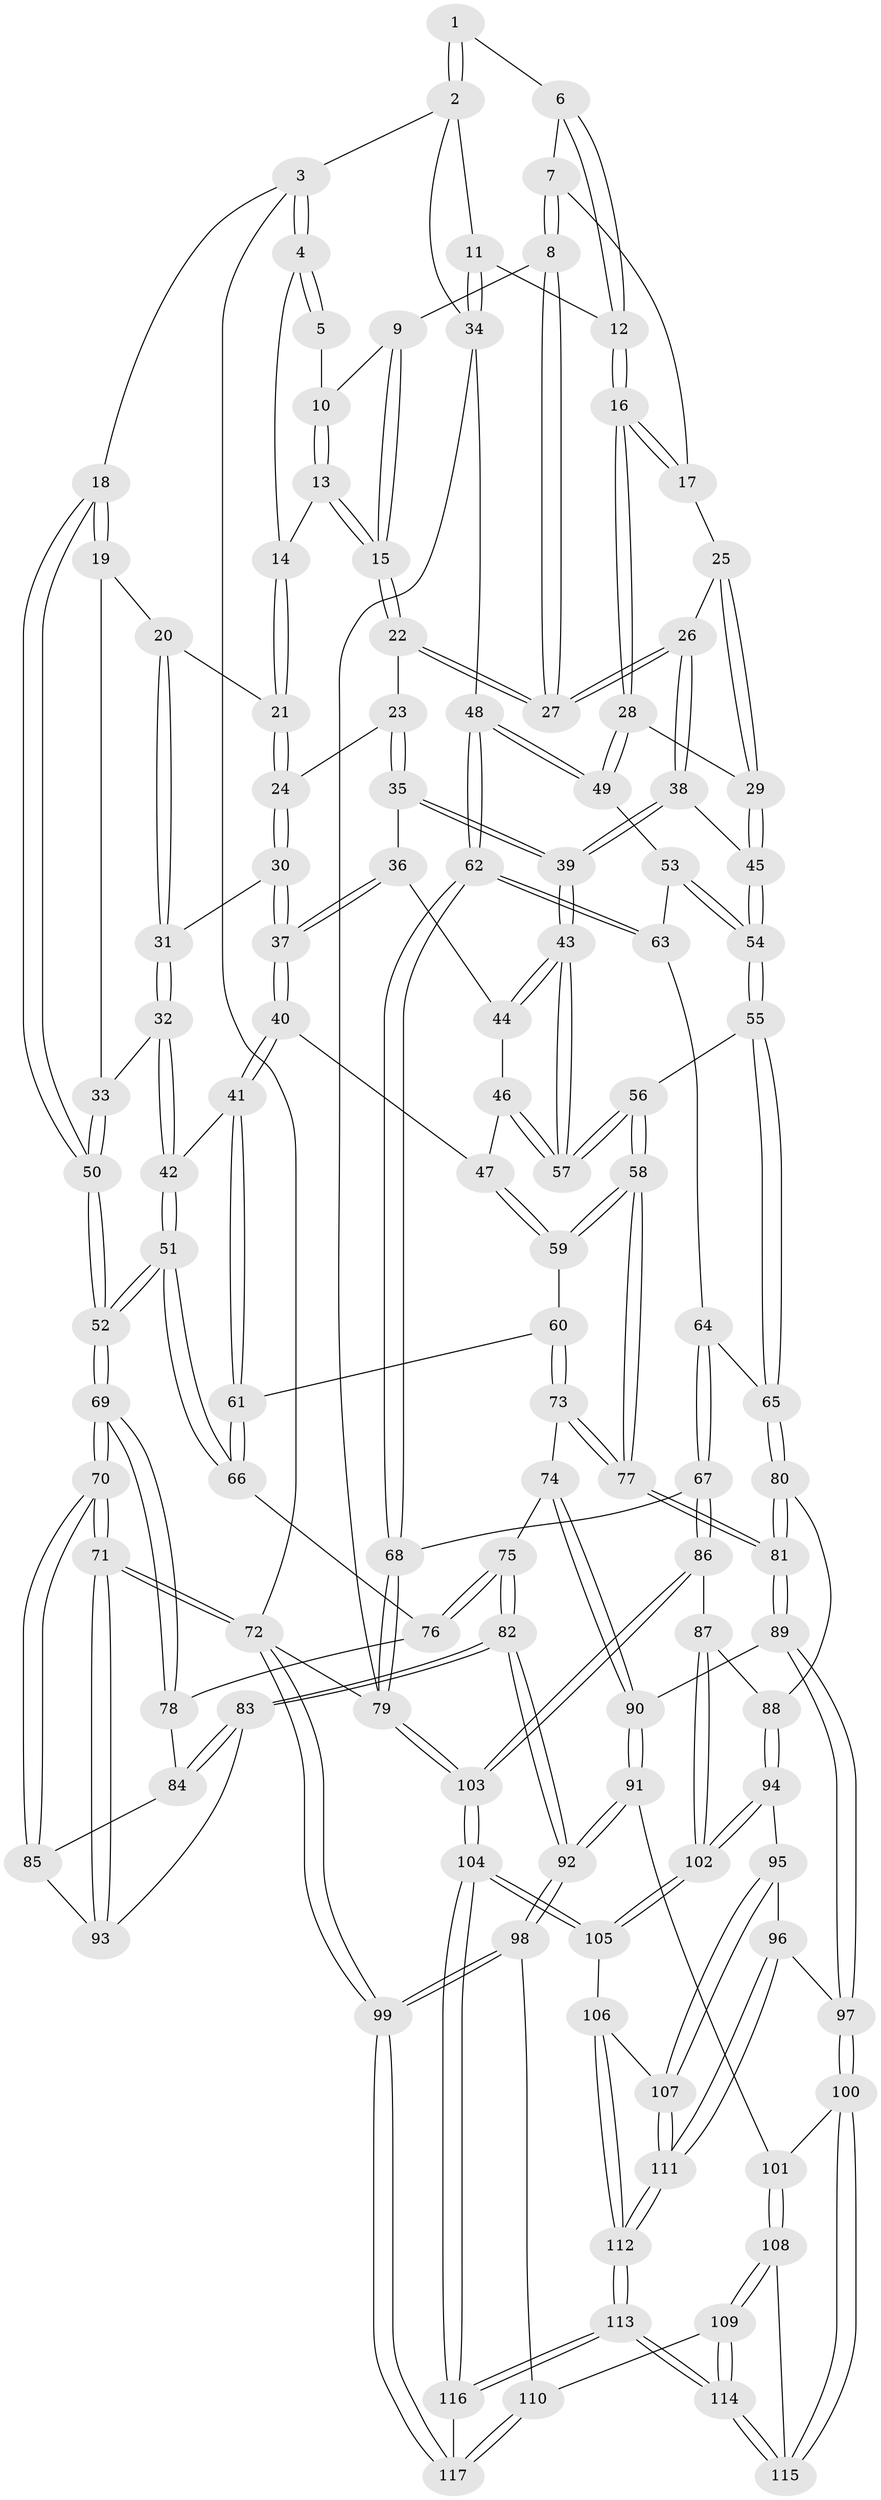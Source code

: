 // coarse degree distribution, {3: 0.4915254237288136, 4: 0.288135593220339, 2: 0.1694915254237288, 5: 0.05084745762711865}
// Generated by graph-tools (version 1.1) at 2025/54/03/04/25 22:54:22]
// undirected, 117 vertices, 289 edges
graph export_dot {
  node [color=gray90,style=filled];
  1 [pos="+0.6959258601897089+0"];
  2 [pos="+1+0"];
  3 [pos="+0+0"];
  4 [pos="+0.21508446129621928+0"];
  5 [pos="+0.3770940644624937+0"];
  6 [pos="+0.6939923180834121+0"];
  7 [pos="+0.6051393596606871+0.07823717972651616"];
  8 [pos="+0.5142839487047083+0.1331179706316022"];
  9 [pos="+0.4293177749006012+0.010710633576126964"];
  10 [pos="+0.40901662909536124+0"];
  11 [pos="+0.8677927394308788+0.14638634171573978"];
  12 [pos="+0.8025268967680423+0.21722705686290522"];
  13 [pos="+0.34417113728977666+0.13485971298249114"];
  14 [pos="+0.2131321979726399+0.06481950556819001"];
  15 [pos="+0.3782582822842657+0.17411975773062302"];
  16 [pos="+0.7987743257466317+0.23180524683201187"];
  17 [pos="+0.6554632159632672+0.14111697119252153"];
  18 [pos="+0+0"];
  19 [pos="+0.11388470700096621+0.16026614726198152"];
  20 [pos="+0.12234701841290073+0.15479448249778038"];
  21 [pos="+0.20517921960821642+0.08938881199590593"];
  22 [pos="+0.385919665872382+0.19481448926209902"];
  23 [pos="+0.3677193293998806+0.2113633690979586"];
  24 [pos="+0.2454732253123027+0.1924699369921233"];
  25 [pos="+0.6044059323228028+0.1839146948707266"];
  26 [pos="+0.5004425189139968+0.2080308435607153"];
  27 [pos="+0.49664292357442597+0.2018693492979484"];
  28 [pos="+0.8006762751275865+0.2566763210339626"];
  29 [pos="+0.7038246140351849+0.2776680092402794"];
  30 [pos="+0.2295542266711019+0.24786363316166488"];
  31 [pos="+0.2109392305161812+0.2580322331689527"];
  32 [pos="+0.12003883360075383+0.32386047340039553"];
  33 [pos="+0.04629768654886221+0.2794442208821922"];
  34 [pos="+1+0.0013305238377890826"];
  35 [pos="+0.3575027886521137+0.24569310335976247"];
  36 [pos="+0.3489099089203364+0.2591497169046459"];
  37 [pos="+0.2808772245380525+0.2910933284370418"];
  38 [pos="+0.5432219285391331+0.32460934821034704"];
  39 [pos="+0.48622301020497694+0.37857907573590444"];
  40 [pos="+0.2788411303342312+0.4110800539530475"];
  41 [pos="+0.20377912409159493+0.44239800977096533"];
  42 [pos="+0.1576839255937191+0.3912058738627818"];
  43 [pos="+0.46130386454471856+0.4100850746028012"];
  44 [pos="+0.35091516612743473+0.270998998477135"];
  45 [pos="+0.54974150885312+0.3253651947350958"];
  46 [pos="+0.34766917950032444+0.40076802678618845"];
  47 [pos="+0.28696155405728885+0.4113992755811271"];
  48 [pos="+1+0.40841955771574445"];
  49 [pos="+0.8053232899313811+0.2627512626810305"];
  50 [pos="+0+0.2955147071774396"];
  51 [pos="+0+0.5108533122669386"];
  52 [pos="+0+0.4849818756103763"];
  53 [pos="+0.7379672929787643+0.4438791791613759"];
  54 [pos="+0.6694281030994704+0.47891355600117524"];
  55 [pos="+0.623304526172209+0.5769232395711558"];
  56 [pos="+0.47968647412742255+0.5373391032386023"];
  57 [pos="+0.46074234534435676+0.41091013934598597"];
  58 [pos="+0.4197411580388921+0.5975134044985606"];
  59 [pos="+0.34797763822760674+0.5191383606295153"];
  60 [pos="+0.20915320356910425+0.5200694895865745"];
  61 [pos="+0.19448646126202576+0.48578007510204924"];
  62 [pos="+1+0.46663020461616744"];
  63 [pos="+0.7795290010628254+0.4854851868783898"];
  64 [pos="+0.7885021884241381+0.5419938339973565"];
  65 [pos="+0.6292817107083907+0.5869657521995493"];
  66 [pos="+0.03697367513701232+0.5534719232830311"];
  67 [pos="+0.9019058110681671+0.6904370226892316"];
  68 [pos="+1+0.6083954223098508"];
  69 [pos="+0+0.6772164226698092"];
  70 [pos="+0+0.7365726121176064"];
  71 [pos="+0+1"];
  72 [pos="+0+1"];
  73 [pos="+0.2234575648415487+0.5601864428406227"];
  74 [pos="+0.16102281293284207+0.6492634623412127"];
  75 [pos="+0.15701577899782426+0.6518158806173108"];
  76 [pos="+0.05520523564047759+0.5923835896627624"];
  77 [pos="+0.3756050855288916+0.6665050190236304"];
  78 [pos="+0.0504418035682507+0.662359929203571"];
  79 [pos="+1+1"];
  80 [pos="+0.6582800115645344+0.665387681082383"];
  81 [pos="+0.37574315500451+0.6881750334575272"];
  82 [pos="+0.11600580038194663+0.7426736729737544"];
  83 [pos="+0.09896657050766722+0.7369096326366545"];
  84 [pos="+0.052244753560655596+0.6686074996501687"];
  85 [pos="+0+0.7203600172766105"];
  86 [pos="+0.8558030106526615+0.725298340341047"];
  87 [pos="+0.8224112262528646+0.7277053543675529"];
  88 [pos="+0.660490742868228+0.6696287684056399"];
  89 [pos="+0.37335638027081175+0.7116247706425909"];
  90 [pos="+0.2933616377312602+0.7360635126701066"];
  91 [pos="+0.1722775442534604+0.8086664888883752"];
  92 [pos="+0.1575092940855084+0.8091256616538911"];
  93 [pos="+0.08323266862809624+0.7400141422611494"];
  94 [pos="+0.564058772749915+0.7957559023821659"];
  95 [pos="+0.5213107071357527+0.8044704883972346"];
  96 [pos="+0.4230873046320411+0.782008351485697"];
  97 [pos="+0.4102344273556069+0.7759649700522983"];
  98 [pos="+0.049265428289915675+0.9590570405291998"];
  99 [pos="+0+1"];
  100 [pos="+0.36504107017467957+0.8531249975483334"];
  101 [pos="+0.22863218916990602+0.8632163992635254"];
  102 [pos="+0.6753779681676241+0.9043888754816255"];
  103 [pos="+0.9391008390509837+1"];
  104 [pos="+0.8420327395045708+1"];
  105 [pos="+0.67859951729609+0.9451621816978991"];
  106 [pos="+0.5619123880062441+0.9395080574054412"];
  107 [pos="+0.5253695227329747+0.8850487260347948"];
  108 [pos="+0.24965788175964118+0.9156659518892273"];
  109 [pos="+0.2503619277324888+0.9308122959654406"];
  110 [pos="+0.24622859731407798+0.9339904870432556"];
  111 [pos="+0.46554924038747353+0.9841477838436291"];
  112 [pos="+0.4544185254227093+1"];
  113 [pos="+0.41530392682321465+1"];
  114 [pos="+0.35160161594921924+0.987076803870745"];
  115 [pos="+0.36431789942390197+0.8557339868472817"];
  116 [pos="+0.415596086500906+1"];
  117 [pos="+0.12668473148810092+1"];
  1 -- 2;
  1 -- 2;
  1 -- 6;
  2 -- 3;
  2 -- 11;
  2 -- 34;
  3 -- 4;
  3 -- 4;
  3 -- 18;
  3 -- 72;
  4 -- 5;
  4 -- 5;
  4 -- 14;
  5 -- 10;
  6 -- 7;
  6 -- 12;
  6 -- 12;
  7 -- 8;
  7 -- 8;
  7 -- 17;
  8 -- 9;
  8 -- 27;
  8 -- 27;
  9 -- 10;
  9 -- 15;
  9 -- 15;
  10 -- 13;
  10 -- 13;
  11 -- 12;
  11 -- 34;
  11 -- 34;
  12 -- 16;
  12 -- 16;
  13 -- 14;
  13 -- 15;
  13 -- 15;
  14 -- 21;
  14 -- 21;
  15 -- 22;
  15 -- 22;
  16 -- 17;
  16 -- 17;
  16 -- 28;
  16 -- 28;
  17 -- 25;
  18 -- 19;
  18 -- 19;
  18 -- 50;
  18 -- 50;
  19 -- 20;
  19 -- 33;
  20 -- 21;
  20 -- 31;
  20 -- 31;
  21 -- 24;
  21 -- 24;
  22 -- 23;
  22 -- 27;
  22 -- 27;
  23 -- 24;
  23 -- 35;
  23 -- 35;
  24 -- 30;
  24 -- 30;
  25 -- 26;
  25 -- 29;
  25 -- 29;
  26 -- 27;
  26 -- 27;
  26 -- 38;
  26 -- 38;
  28 -- 29;
  28 -- 49;
  28 -- 49;
  29 -- 45;
  29 -- 45;
  30 -- 31;
  30 -- 37;
  30 -- 37;
  31 -- 32;
  31 -- 32;
  32 -- 33;
  32 -- 42;
  32 -- 42;
  33 -- 50;
  33 -- 50;
  34 -- 48;
  34 -- 79;
  35 -- 36;
  35 -- 39;
  35 -- 39;
  36 -- 37;
  36 -- 37;
  36 -- 44;
  37 -- 40;
  37 -- 40;
  38 -- 39;
  38 -- 39;
  38 -- 45;
  39 -- 43;
  39 -- 43;
  40 -- 41;
  40 -- 41;
  40 -- 47;
  41 -- 42;
  41 -- 61;
  41 -- 61;
  42 -- 51;
  42 -- 51;
  43 -- 44;
  43 -- 44;
  43 -- 57;
  43 -- 57;
  44 -- 46;
  45 -- 54;
  45 -- 54;
  46 -- 47;
  46 -- 57;
  46 -- 57;
  47 -- 59;
  47 -- 59;
  48 -- 49;
  48 -- 49;
  48 -- 62;
  48 -- 62;
  49 -- 53;
  50 -- 52;
  50 -- 52;
  51 -- 52;
  51 -- 52;
  51 -- 66;
  51 -- 66;
  52 -- 69;
  52 -- 69;
  53 -- 54;
  53 -- 54;
  53 -- 63;
  54 -- 55;
  54 -- 55;
  55 -- 56;
  55 -- 65;
  55 -- 65;
  56 -- 57;
  56 -- 57;
  56 -- 58;
  56 -- 58;
  58 -- 59;
  58 -- 59;
  58 -- 77;
  58 -- 77;
  59 -- 60;
  60 -- 61;
  60 -- 73;
  60 -- 73;
  61 -- 66;
  61 -- 66;
  62 -- 63;
  62 -- 63;
  62 -- 68;
  62 -- 68;
  63 -- 64;
  64 -- 65;
  64 -- 67;
  64 -- 67;
  65 -- 80;
  65 -- 80;
  66 -- 76;
  67 -- 68;
  67 -- 86;
  67 -- 86;
  68 -- 79;
  68 -- 79;
  69 -- 70;
  69 -- 70;
  69 -- 78;
  69 -- 78;
  70 -- 71;
  70 -- 71;
  70 -- 85;
  70 -- 85;
  71 -- 72;
  71 -- 72;
  71 -- 93;
  71 -- 93;
  72 -- 99;
  72 -- 99;
  72 -- 79;
  73 -- 74;
  73 -- 77;
  73 -- 77;
  74 -- 75;
  74 -- 90;
  74 -- 90;
  75 -- 76;
  75 -- 76;
  75 -- 82;
  75 -- 82;
  76 -- 78;
  77 -- 81;
  77 -- 81;
  78 -- 84;
  79 -- 103;
  79 -- 103;
  80 -- 81;
  80 -- 81;
  80 -- 88;
  81 -- 89;
  81 -- 89;
  82 -- 83;
  82 -- 83;
  82 -- 92;
  82 -- 92;
  83 -- 84;
  83 -- 84;
  83 -- 93;
  84 -- 85;
  85 -- 93;
  86 -- 87;
  86 -- 103;
  86 -- 103;
  87 -- 88;
  87 -- 102;
  87 -- 102;
  88 -- 94;
  88 -- 94;
  89 -- 90;
  89 -- 97;
  89 -- 97;
  90 -- 91;
  90 -- 91;
  91 -- 92;
  91 -- 92;
  91 -- 101;
  92 -- 98;
  92 -- 98;
  94 -- 95;
  94 -- 102;
  94 -- 102;
  95 -- 96;
  95 -- 107;
  95 -- 107;
  96 -- 97;
  96 -- 111;
  96 -- 111;
  97 -- 100;
  97 -- 100;
  98 -- 99;
  98 -- 99;
  98 -- 110;
  99 -- 117;
  99 -- 117;
  100 -- 101;
  100 -- 115;
  100 -- 115;
  101 -- 108;
  101 -- 108;
  102 -- 105;
  102 -- 105;
  103 -- 104;
  103 -- 104;
  104 -- 105;
  104 -- 105;
  104 -- 116;
  104 -- 116;
  105 -- 106;
  106 -- 107;
  106 -- 112;
  106 -- 112;
  107 -- 111;
  107 -- 111;
  108 -- 109;
  108 -- 109;
  108 -- 115;
  109 -- 110;
  109 -- 114;
  109 -- 114;
  110 -- 117;
  110 -- 117;
  111 -- 112;
  111 -- 112;
  112 -- 113;
  112 -- 113;
  113 -- 114;
  113 -- 114;
  113 -- 116;
  113 -- 116;
  114 -- 115;
  114 -- 115;
  116 -- 117;
}
